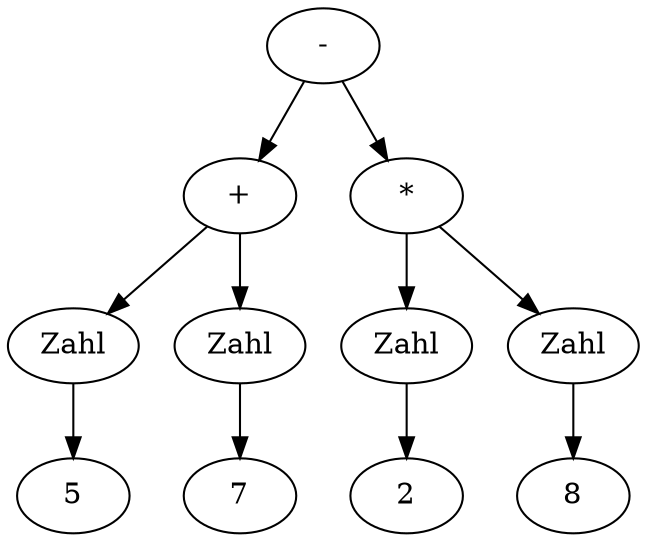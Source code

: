 digraph G {
    ordering="out";
    mult[label="*"];
    minus[label="-"];
    plus[label="+"];
    zahl1[label="Zahl"]; zahl2[label="Zahl"]; zahl3[label="Zahl"]; zahl4[label="Zahl"];
    minus -> plus -> zahl1 -> 5;
             plus -> zahl2 -> 7;
    minus -> mult -> zahl3 -> 2;
             mult -> zahl4 -> 8;
}